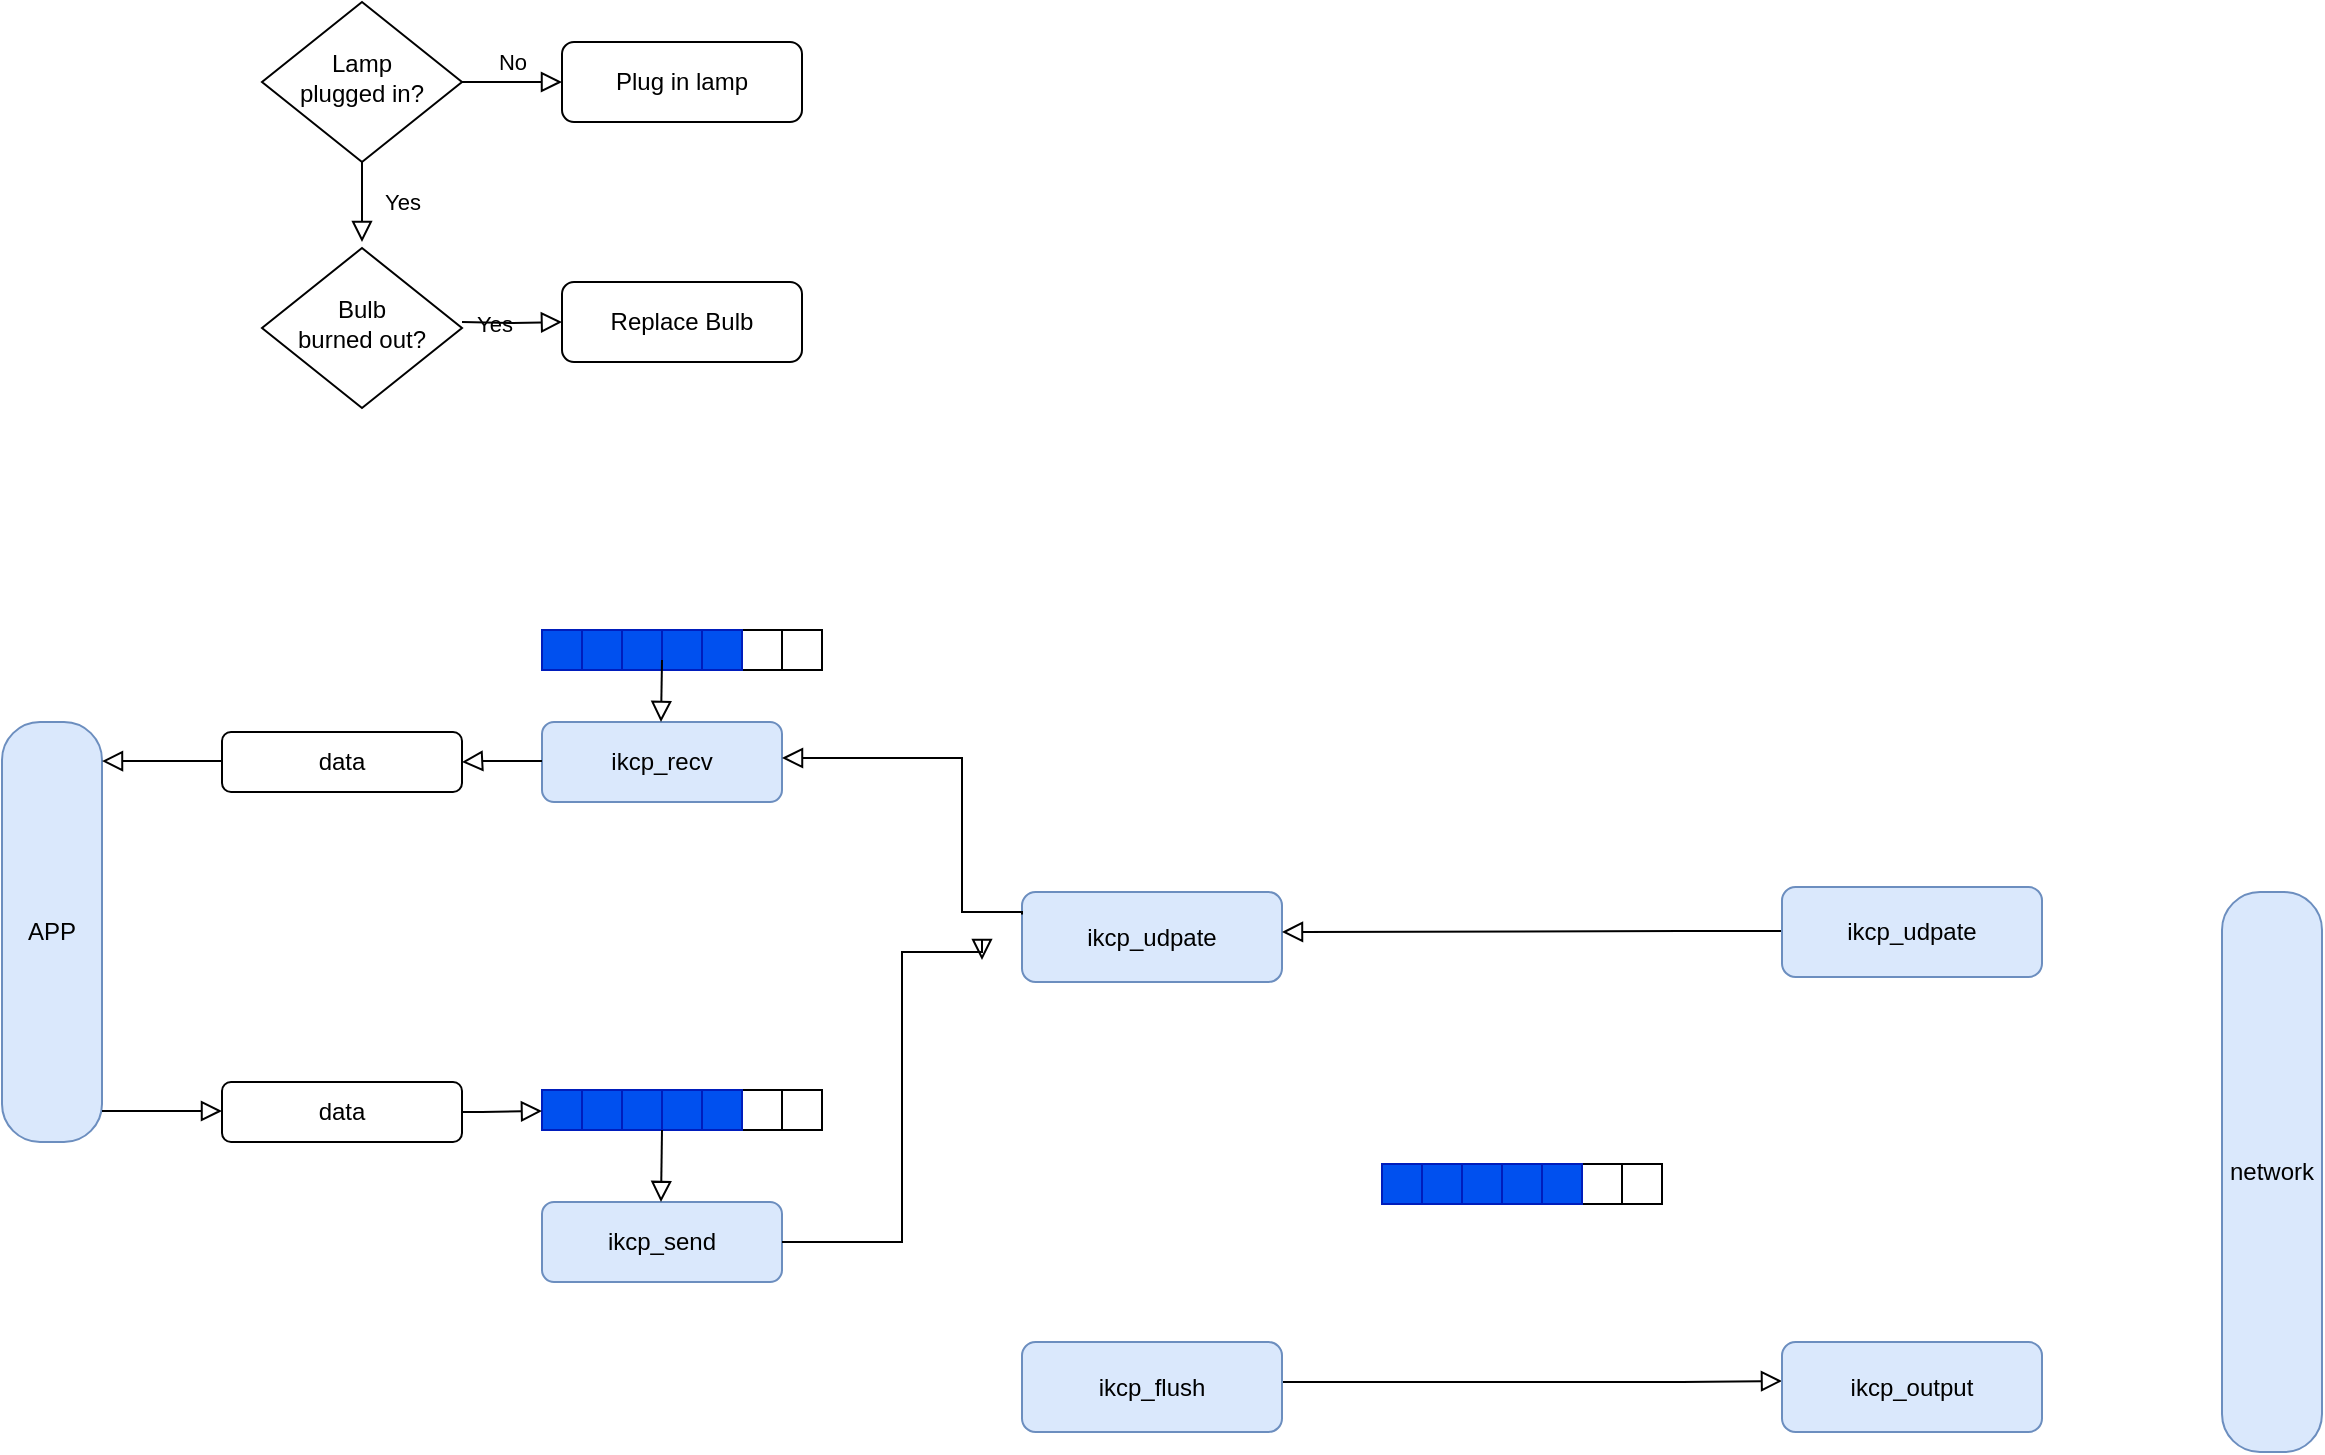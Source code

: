 <mxfile version="13.10.0" type="github">
  <diagram id="C5RBs43oDa-KdzZeNtuy" name="Page-1">
    <mxGraphModel dx="1422" dy="802" grid="1" gridSize="10" guides="1" tooltips="1" connect="1" arrows="1" fold="1" page="1" pageScale="1" pageWidth="827" pageHeight="1169" math="0" shadow="0">
      <root>
        <mxCell id="WIyWlLk6GJQsqaUBKTNV-0" />
        <mxCell id="WIyWlLk6GJQsqaUBKTNV-1" parent="WIyWlLk6GJQsqaUBKTNV-0" />
        <mxCell id="WIyWlLk6GJQsqaUBKTNV-3" value="APP&lt;br&gt;" style="rounded=1;whiteSpace=wrap;html=1;fontSize=12;glass=0;strokeWidth=1;shadow=0;fillColor=#dae8fc;strokeColor=#6c8ebf;direction=south;arcSize=38;" parent="WIyWlLk6GJQsqaUBKTNV-1" vertex="1">
          <mxGeometry x="40" y="380" width="50" height="210" as="geometry" />
        </mxCell>
        <mxCell id="WIyWlLk6GJQsqaUBKTNV-4" value="Yes" style="rounded=0;html=1;jettySize=auto;orthogonalLoop=1;fontSize=11;endArrow=block;endFill=0;endSize=8;strokeWidth=1;shadow=0;labelBackgroundColor=none;edgeStyle=orthogonalEdgeStyle;" parent="WIyWlLk6GJQsqaUBKTNV-1" source="WIyWlLk6GJQsqaUBKTNV-6" edge="1">
          <mxGeometry y="20" relative="1" as="geometry">
            <mxPoint as="offset" />
            <mxPoint x="220" y="140" as="targetPoint" />
          </mxGeometry>
        </mxCell>
        <mxCell id="WIyWlLk6GJQsqaUBKTNV-5" value="No" style="edgeStyle=orthogonalEdgeStyle;rounded=0;html=1;jettySize=auto;orthogonalLoop=1;fontSize=11;endArrow=block;endFill=0;endSize=8;strokeWidth=1;shadow=0;labelBackgroundColor=none;" parent="WIyWlLk6GJQsqaUBKTNV-1" source="WIyWlLk6GJQsqaUBKTNV-6" target="WIyWlLk6GJQsqaUBKTNV-7" edge="1">
          <mxGeometry y="10" relative="1" as="geometry">
            <mxPoint as="offset" />
          </mxGeometry>
        </mxCell>
        <mxCell id="WIyWlLk6GJQsqaUBKTNV-6" value="Lamp&lt;br&gt;plugged in?" style="rhombus;whiteSpace=wrap;html=1;shadow=0;fontFamily=Helvetica;fontSize=12;align=center;strokeWidth=1;spacing=6;spacingTop=-4;" parent="WIyWlLk6GJQsqaUBKTNV-1" vertex="1">
          <mxGeometry x="170" y="20" width="100" height="80" as="geometry" />
        </mxCell>
        <mxCell id="WIyWlLk6GJQsqaUBKTNV-7" value="Plug in lamp" style="rounded=1;whiteSpace=wrap;html=1;fontSize=12;glass=0;strokeWidth=1;shadow=0;" parent="WIyWlLk6GJQsqaUBKTNV-1" vertex="1">
          <mxGeometry x="320" y="40" width="120" height="40" as="geometry" />
        </mxCell>
        <mxCell id="WIyWlLk6GJQsqaUBKTNV-9" value="Yes" style="edgeStyle=orthogonalEdgeStyle;rounded=0;html=1;jettySize=auto;orthogonalLoop=1;fontSize=11;endArrow=block;endFill=0;endSize=8;strokeWidth=1;shadow=0;labelBackgroundColor=none;" parent="WIyWlLk6GJQsqaUBKTNV-1" target="WIyWlLk6GJQsqaUBKTNV-12" edge="1">
          <mxGeometry y="10" relative="1" as="geometry">
            <mxPoint as="offset" />
            <mxPoint x="270" y="180" as="sourcePoint" />
          </mxGeometry>
        </mxCell>
        <mxCell id="WIyWlLk6GJQsqaUBKTNV-10" value="Bulb&lt;br&gt;burned out?" style="rhombus;whiteSpace=wrap;html=1;shadow=0;fontFamily=Helvetica;fontSize=12;align=center;strokeWidth=1;spacing=6;spacingTop=-4;" parent="WIyWlLk6GJQsqaUBKTNV-1" vertex="1">
          <mxGeometry x="170" y="143" width="100" height="80" as="geometry" />
        </mxCell>
        <mxCell id="WIyWlLk6GJQsqaUBKTNV-12" value="Replace Bulb" style="rounded=1;whiteSpace=wrap;html=1;fontSize=12;glass=0;strokeWidth=1;shadow=0;" parent="WIyWlLk6GJQsqaUBKTNV-1" vertex="1">
          <mxGeometry x="320" y="160" width="120" height="40" as="geometry" />
        </mxCell>
        <mxCell id="xnn3VoENTCDb3u6YgPg6-0" value="data" style="rounded=1;whiteSpace=wrap;html=1;fontSize=12;glass=0;strokeWidth=1;shadow=0;" vertex="1" parent="WIyWlLk6GJQsqaUBKTNV-1">
          <mxGeometry x="150" y="560" width="120" height="30" as="geometry" />
        </mxCell>
        <mxCell id="WIyWlLk6GJQsqaUBKTNV-11" value="data" style="rounded=1;whiteSpace=wrap;html=1;fontSize=12;glass=0;strokeWidth=1;shadow=0;" parent="WIyWlLk6GJQsqaUBKTNV-1" vertex="1">
          <mxGeometry x="150" y="385" width="120" height="30" as="geometry" />
        </mxCell>
        <mxCell id="xnn3VoENTCDb3u6YgPg6-5" value="" style="rounded=0;html=1;jettySize=auto;orthogonalLoop=1;fontSize=11;endArrow=block;endFill=0;endSize=8;strokeWidth=1;shadow=0;labelBackgroundColor=none;edgeStyle=orthogonalEdgeStyle;exitX=0.067;exitY=0;exitDx=0;exitDy=0;exitPerimeter=0;" edge="1" parent="WIyWlLk6GJQsqaUBKTNV-1">
          <mxGeometry relative="1" as="geometry">
            <mxPoint x="150" y="399.5" as="sourcePoint" />
            <mxPoint x="90" y="399.54" as="targetPoint" />
            <Array as="points">
              <mxPoint x="120" y="399.5" />
              <mxPoint x="120" y="399.5" />
            </Array>
          </mxGeometry>
        </mxCell>
        <mxCell id="xnn3VoENTCDb3u6YgPg6-7" value="" style="rounded=0;html=1;jettySize=auto;orthogonalLoop=1;fontSize=11;endArrow=block;endFill=0;endSize=8;strokeWidth=1;shadow=0;labelBackgroundColor=none;edgeStyle=orthogonalEdgeStyle;exitX=0.067;exitY=0;exitDx=0;exitDy=0;exitPerimeter=0;" edge="1" parent="WIyWlLk6GJQsqaUBKTNV-1">
          <mxGeometry relative="1" as="geometry">
            <mxPoint x="90" y="574.54" as="sourcePoint" />
            <mxPoint x="150" y="574.5" as="targetPoint" />
            <Array as="points">
              <mxPoint x="120" y="574.5" />
              <mxPoint x="120" y="574.5" />
            </Array>
          </mxGeometry>
        </mxCell>
        <mxCell id="xnn3VoENTCDb3u6YgPg6-8" value="ikcp_recv" style="rounded=1;whiteSpace=wrap;html=1;fontSize=12;glass=0;strokeWidth=1;shadow=0;fillColor=#dae8fc;strokeColor=#6c8ebf;" vertex="1" parent="WIyWlLk6GJQsqaUBKTNV-1">
          <mxGeometry x="310" y="380" width="120" height="40" as="geometry" />
        </mxCell>
        <mxCell id="xnn3VoENTCDb3u6YgPg6-9" value="&lt;span&gt;ikcp_send&lt;br&gt;&lt;/span&gt;" style="rounded=1;whiteSpace=wrap;html=1;fontSize=12;glass=0;strokeWidth=1;shadow=0;fillColor=#dae8fc;strokeColor=#6c8ebf;" vertex="1" parent="WIyWlLk6GJQsqaUBKTNV-1">
          <mxGeometry x="310" y="620" width="120" height="40" as="geometry" />
        </mxCell>
        <mxCell id="xnn3VoENTCDb3u6YgPg6-11" value="" style="rounded=0;whiteSpace=wrap;html=1;fillColor=#0050ef;strokeColor=#001DBC;fontColor=#ffffff;" vertex="1" parent="WIyWlLk6GJQsqaUBKTNV-1">
          <mxGeometry x="310" y="564" width="20" height="20" as="geometry" />
        </mxCell>
        <mxCell id="xnn3VoENTCDb3u6YgPg6-12" value="" style="rounded=0;whiteSpace=wrap;html=1;fillColor=#0050ef;strokeColor=#001DBC;fontColor=#ffffff;" vertex="1" parent="WIyWlLk6GJQsqaUBKTNV-1">
          <mxGeometry x="330" y="564" width="20" height="20" as="geometry" />
        </mxCell>
        <mxCell id="xnn3VoENTCDb3u6YgPg6-13" value="" style="rounded=0;whiteSpace=wrap;html=1;fillColor=#0050ef;strokeColor=#001DBC;fontColor=#ffffff;" vertex="1" parent="WIyWlLk6GJQsqaUBKTNV-1">
          <mxGeometry x="350" y="564" width="20" height="20" as="geometry" />
        </mxCell>
        <mxCell id="xnn3VoENTCDb3u6YgPg6-14" value="" style="rounded=0;whiteSpace=wrap;html=1;" vertex="1" parent="WIyWlLk6GJQsqaUBKTNV-1">
          <mxGeometry x="430" y="564" width="20" height="20" as="geometry" />
        </mxCell>
        <mxCell id="xnn3VoENTCDb3u6YgPg6-15" value="" style="rounded=0;whiteSpace=wrap;html=1;" vertex="1" parent="WIyWlLk6GJQsqaUBKTNV-1">
          <mxGeometry x="410" y="564" width="20" height="20" as="geometry" />
        </mxCell>
        <mxCell id="xnn3VoENTCDb3u6YgPg6-16" value="" style="rounded=0;whiteSpace=wrap;html=1;fillColor=#0050ef;strokeColor=#001DBC;fontColor=#ffffff;" vertex="1" parent="WIyWlLk6GJQsqaUBKTNV-1">
          <mxGeometry x="370" y="564" width="20" height="20" as="geometry" />
        </mxCell>
        <mxCell id="xnn3VoENTCDb3u6YgPg6-17" value="" style="rounded=0;whiteSpace=wrap;html=1;fillColor=#0050ef;strokeColor=#001DBC;fontColor=#ffffff;" vertex="1" parent="WIyWlLk6GJQsqaUBKTNV-1">
          <mxGeometry x="390" y="564" width="20" height="20" as="geometry" />
        </mxCell>
        <mxCell id="xnn3VoENTCDb3u6YgPg6-20" value="" style="rounded=0;html=1;jettySize=auto;orthogonalLoop=1;fontSize=11;endArrow=block;endFill=0;endSize=8;strokeWidth=1;shadow=0;labelBackgroundColor=none;edgeStyle=orthogonalEdgeStyle;" edge="1" parent="WIyWlLk6GJQsqaUBKTNV-1">
          <mxGeometry relative="1" as="geometry">
            <mxPoint x="270" y="575" as="sourcePoint" />
            <mxPoint x="310" y="574.5" as="targetPoint" />
            <Array as="points">
              <mxPoint x="280" y="574.5" />
              <mxPoint x="280" y="574.5" />
            </Array>
          </mxGeometry>
        </mxCell>
        <mxCell id="xnn3VoENTCDb3u6YgPg6-21" value="" style="rounded=0;html=1;jettySize=auto;orthogonalLoop=1;fontSize=11;endArrow=block;endFill=0;endSize=8;strokeWidth=1;shadow=0;labelBackgroundColor=none;edgeStyle=orthogonalEdgeStyle;" edge="1" parent="WIyWlLk6GJQsqaUBKTNV-1">
          <mxGeometry relative="1" as="geometry">
            <mxPoint x="310" y="399.5" as="sourcePoint" />
            <mxPoint x="270" y="400" as="targetPoint" />
            <Array as="points">
              <mxPoint x="280" y="399.5" />
              <mxPoint x="280" y="399.5" />
            </Array>
          </mxGeometry>
        </mxCell>
        <mxCell id="xnn3VoENTCDb3u6YgPg6-22" value="" style="rounded=0;html=1;jettySize=auto;orthogonalLoop=1;fontSize=11;endArrow=block;endFill=0;endSize=8;strokeWidth=1;shadow=0;labelBackgroundColor=none;edgeStyle=orthogonalEdgeStyle;exitX=1;exitY=1;exitDx=0;exitDy=0;" edge="1" parent="WIyWlLk6GJQsqaUBKTNV-1" source="xnn3VoENTCDb3u6YgPg6-13">
          <mxGeometry y="20" relative="1" as="geometry">
            <mxPoint as="offset" />
            <mxPoint x="370" y="590" as="sourcePoint" />
            <mxPoint x="369.5" y="620" as="targetPoint" />
          </mxGeometry>
        </mxCell>
        <mxCell id="xnn3VoENTCDb3u6YgPg6-24" value="ikcp_udpate" style="rounded=1;whiteSpace=wrap;html=1;fontSize=12;glass=0;strokeWidth=1;shadow=0;fillColor=#dae8fc;strokeColor=#6c8ebf;" vertex="1" parent="WIyWlLk6GJQsqaUBKTNV-1">
          <mxGeometry x="550" y="465" width="130" height="45" as="geometry" />
        </mxCell>
        <mxCell id="xnn3VoENTCDb3u6YgPg6-25" value="" style="rounded=0;whiteSpace=wrap;html=1;fillColor=#0050ef;strokeColor=#001DBC;fontColor=#ffffff;" vertex="1" parent="WIyWlLk6GJQsqaUBKTNV-1">
          <mxGeometry x="310" y="334" width="20" height="20" as="geometry" />
        </mxCell>
        <mxCell id="xnn3VoENTCDb3u6YgPg6-26" value="" style="rounded=0;whiteSpace=wrap;html=1;fillColor=#0050ef;strokeColor=#001DBC;fontColor=#ffffff;" vertex="1" parent="WIyWlLk6GJQsqaUBKTNV-1">
          <mxGeometry x="330" y="334" width="20" height="20" as="geometry" />
        </mxCell>
        <mxCell id="xnn3VoENTCDb3u6YgPg6-27" value="" style="rounded=0;whiteSpace=wrap;html=1;fillColor=#0050ef;strokeColor=#001DBC;fontColor=#ffffff;" vertex="1" parent="WIyWlLk6GJQsqaUBKTNV-1">
          <mxGeometry x="350" y="334" width="20" height="20" as="geometry" />
        </mxCell>
        <mxCell id="xnn3VoENTCDb3u6YgPg6-28" value="" style="rounded=0;whiteSpace=wrap;html=1;" vertex="1" parent="WIyWlLk6GJQsqaUBKTNV-1">
          <mxGeometry x="430" y="334" width="20" height="20" as="geometry" />
        </mxCell>
        <mxCell id="xnn3VoENTCDb3u6YgPg6-29" value="" style="rounded=0;whiteSpace=wrap;html=1;" vertex="1" parent="WIyWlLk6GJQsqaUBKTNV-1">
          <mxGeometry x="410" y="334" width="20" height="20" as="geometry" />
        </mxCell>
        <mxCell id="xnn3VoENTCDb3u6YgPg6-30" value="" style="rounded=0;whiteSpace=wrap;html=1;fillColor=#0050ef;strokeColor=#001DBC;fontColor=#ffffff;" vertex="1" parent="WIyWlLk6GJQsqaUBKTNV-1">
          <mxGeometry x="370" y="334" width="20" height="20" as="geometry" />
        </mxCell>
        <mxCell id="xnn3VoENTCDb3u6YgPg6-31" value="" style="rounded=0;whiteSpace=wrap;html=1;fillColor=#0050ef;strokeColor=#001DBC;fontColor=#ffffff;" vertex="1" parent="WIyWlLk6GJQsqaUBKTNV-1">
          <mxGeometry x="390" y="334" width="20" height="20" as="geometry" />
        </mxCell>
        <mxCell id="xnn3VoENTCDb3u6YgPg6-33" value="" style="rounded=0;html=1;jettySize=auto;orthogonalLoop=1;fontSize=11;endArrow=block;endFill=0;endSize=8;strokeWidth=1;shadow=0;labelBackgroundColor=none;edgeStyle=orthogonalEdgeStyle;exitX=1;exitY=0.75;exitDx=0;exitDy=0;" edge="1" parent="WIyWlLk6GJQsqaUBKTNV-1" source="xnn3VoENTCDb3u6YgPg6-27">
          <mxGeometry y="20" relative="1" as="geometry">
            <mxPoint as="offset" />
            <mxPoint x="370" y="360" as="sourcePoint" />
            <mxPoint x="369.5" y="380" as="targetPoint" />
          </mxGeometry>
        </mxCell>
        <mxCell id="xnn3VoENTCDb3u6YgPg6-35" value="" style="rounded=0;html=1;jettySize=auto;orthogonalLoop=1;fontSize=11;endArrow=block;endFill=0;endSize=8;strokeWidth=1;shadow=0;labelBackgroundColor=none;edgeStyle=orthogonalEdgeStyle;exitX=1;exitY=0.5;exitDx=0;exitDy=0;" edge="1" parent="WIyWlLk6GJQsqaUBKTNV-1" source="xnn3VoENTCDb3u6YgPg6-9">
          <mxGeometry relative="1" as="geometry">
            <mxPoint x="470" y="630" as="sourcePoint" />
            <mxPoint x="530" y="499" as="targetPoint" />
            <Array as="points">
              <mxPoint x="490" y="640" />
              <mxPoint x="490" y="495" />
              <mxPoint x="530" y="495" />
              <mxPoint x="530" y="499" />
            </Array>
          </mxGeometry>
        </mxCell>
        <mxCell id="xnn3VoENTCDb3u6YgPg6-36" value="" style="rounded=0;html=1;jettySize=auto;orthogonalLoop=1;fontSize=11;endArrow=block;endFill=0;endSize=8;strokeWidth=1;shadow=0;labelBackgroundColor=none;edgeStyle=orthogonalEdgeStyle;exitX=0;exitY=0.25;exitDx=0;exitDy=0;" edge="1" parent="WIyWlLk6GJQsqaUBKTNV-1" source="xnn3VoENTCDb3u6YgPg6-24">
          <mxGeometry relative="1" as="geometry">
            <mxPoint x="490" y="475" as="sourcePoint" />
            <mxPoint x="430" y="398" as="targetPoint" />
            <Array as="points">
              <mxPoint x="520" y="475" />
              <mxPoint x="520" y="398" />
            </Array>
          </mxGeometry>
        </mxCell>
        <mxCell id="xnn3VoENTCDb3u6YgPg6-185" value="network" style="rounded=1;whiteSpace=wrap;html=1;fontSize=12;glass=0;strokeWidth=1;shadow=0;fillColor=#dae8fc;strokeColor=#6c8ebf;direction=south;arcSize=38;" vertex="1" parent="WIyWlLk6GJQsqaUBKTNV-1">
          <mxGeometry x="1150" y="465" width="50" height="280" as="geometry" />
        </mxCell>
        <mxCell id="xnn3VoENTCDb3u6YgPg6-186" value="" style="rounded=0;html=1;jettySize=auto;orthogonalLoop=1;fontSize=11;endArrow=block;endFill=0;endSize=8;strokeWidth=1;shadow=0;labelBackgroundColor=none;edgeStyle=orthogonalEdgeStyle;exitX=1;exitY=0.5;exitDx=0;exitDy=0;" edge="1" parent="WIyWlLk6GJQsqaUBKTNV-1" source="xnn3VoENTCDb3u6YgPg6-188">
          <mxGeometry relative="1" as="geometry">
            <mxPoint x="670" y="709.54" as="sourcePoint" />
            <mxPoint x="930" y="709.5" as="targetPoint" />
            <Array as="points">
              <mxPoint x="680" y="710" />
              <mxPoint x="880" y="710" />
            </Array>
          </mxGeometry>
        </mxCell>
        <mxCell id="xnn3VoENTCDb3u6YgPg6-187" value="" style="rounded=0;html=1;jettySize=auto;orthogonalLoop=1;fontSize=11;endArrow=block;endFill=0;endSize=8;strokeWidth=1;shadow=0;labelBackgroundColor=none;edgeStyle=orthogonalEdgeStyle;exitX=0.067;exitY=0;exitDx=0;exitDy=0;exitPerimeter=0;" edge="1" parent="WIyWlLk6GJQsqaUBKTNV-1">
          <mxGeometry relative="1" as="geometry">
            <mxPoint x="930" y="484.5" as="sourcePoint" />
            <mxPoint x="680" y="485" as="targetPoint" />
            <Array as="points">
              <mxPoint x="880" y="485" />
              <mxPoint x="880" y="485" />
            </Array>
          </mxGeometry>
        </mxCell>
        <mxCell id="xnn3VoENTCDb3u6YgPg6-188" value="ikcp_flush" style="rounded=1;whiteSpace=wrap;html=1;fontSize=12;glass=0;strokeWidth=1;shadow=0;fillColor=#dae8fc;strokeColor=#6c8ebf;" vertex="1" parent="WIyWlLk6GJQsqaUBKTNV-1">
          <mxGeometry x="550" y="690" width="130" height="45" as="geometry" />
        </mxCell>
        <mxCell id="xnn3VoENTCDb3u6YgPg6-189" value="ikcp_output" style="rounded=1;whiteSpace=wrap;html=1;fontSize=12;glass=0;strokeWidth=1;shadow=0;fillColor=#dae8fc;strokeColor=#6c8ebf;" vertex="1" parent="WIyWlLk6GJQsqaUBKTNV-1">
          <mxGeometry x="930" y="690" width="130" height="45" as="geometry" />
        </mxCell>
        <mxCell id="xnn3VoENTCDb3u6YgPg6-190" value="ikcp_udpate" style="rounded=1;whiteSpace=wrap;html=1;fontSize=12;glass=0;strokeWidth=1;shadow=0;fillColor=#dae8fc;strokeColor=#6c8ebf;" vertex="1" parent="WIyWlLk6GJQsqaUBKTNV-1">
          <mxGeometry x="930" y="462.5" width="130" height="45" as="geometry" />
        </mxCell>
        <mxCell id="xnn3VoENTCDb3u6YgPg6-191" value="" style="rounded=0;whiteSpace=wrap;html=1;fillColor=#0050ef;strokeColor=#001DBC;fontColor=#ffffff;" vertex="1" parent="WIyWlLk6GJQsqaUBKTNV-1">
          <mxGeometry x="730" y="601" width="20" height="20" as="geometry" />
        </mxCell>
        <mxCell id="xnn3VoENTCDb3u6YgPg6-192" value="" style="rounded=0;whiteSpace=wrap;html=1;fillColor=#0050ef;strokeColor=#001DBC;fontColor=#ffffff;" vertex="1" parent="WIyWlLk6GJQsqaUBKTNV-1">
          <mxGeometry x="750" y="601" width="20" height="20" as="geometry" />
        </mxCell>
        <mxCell id="xnn3VoENTCDb3u6YgPg6-193" value="" style="rounded=0;whiteSpace=wrap;html=1;fillColor=#0050ef;strokeColor=#001DBC;fontColor=#ffffff;" vertex="1" parent="WIyWlLk6GJQsqaUBKTNV-1">
          <mxGeometry x="770" y="601" width="20" height="20" as="geometry" />
        </mxCell>
        <mxCell id="xnn3VoENTCDb3u6YgPg6-194" value="" style="rounded=0;whiteSpace=wrap;html=1;" vertex="1" parent="WIyWlLk6GJQsqaUBKTNV-1">
          <mxGeometry x="850" y="601" width="20" height="20" as="geometry" />
        </mxCell>
        <mxCell id="xnn3VoENTCDb3u6YgPg6-195" value="" style="rounded=0;whiteSpace=wrap;html=1;" vertex="1" parent="WIyWlLk6GJQsqaUBKTNV-1">
          <mxGeometry x="830" y="601" width="20" height="20" as="geometry" />
        </mxCell>
        <mxCell id="xnn3VoENTCDb3u6YgPg6-196" value="" style="rounded=0;whiteSpace=wrap;html=1;fillColor=#0050ef;strokeColor=#001DBC;fontColor=#ffffff;" vertex="1" parent="WIyWlLk6GJQsqaUBKTNV-1">
          <mxGeometry x="790" y="601" width="20" height="20" as="geometry" />
        </mxCell>
        <mxCell id="xnn3VoENTCDb3u6YgPg6-197" value="" style="rounded=0;whiteSpace=wrap;html=1;fillColor=#0050ef;strokeColor=#001DBC;fontColor=#ffffff;" vertex="1" parent="WIyWlLk6GJQsqaUBKTNV-1">
          <mxGeometry x="810" y="601" width="20" height="20" as="geometry" />
        </mxCell>
      </root>
    </mxGraphModel>
  </diagram>
</mxfile>

